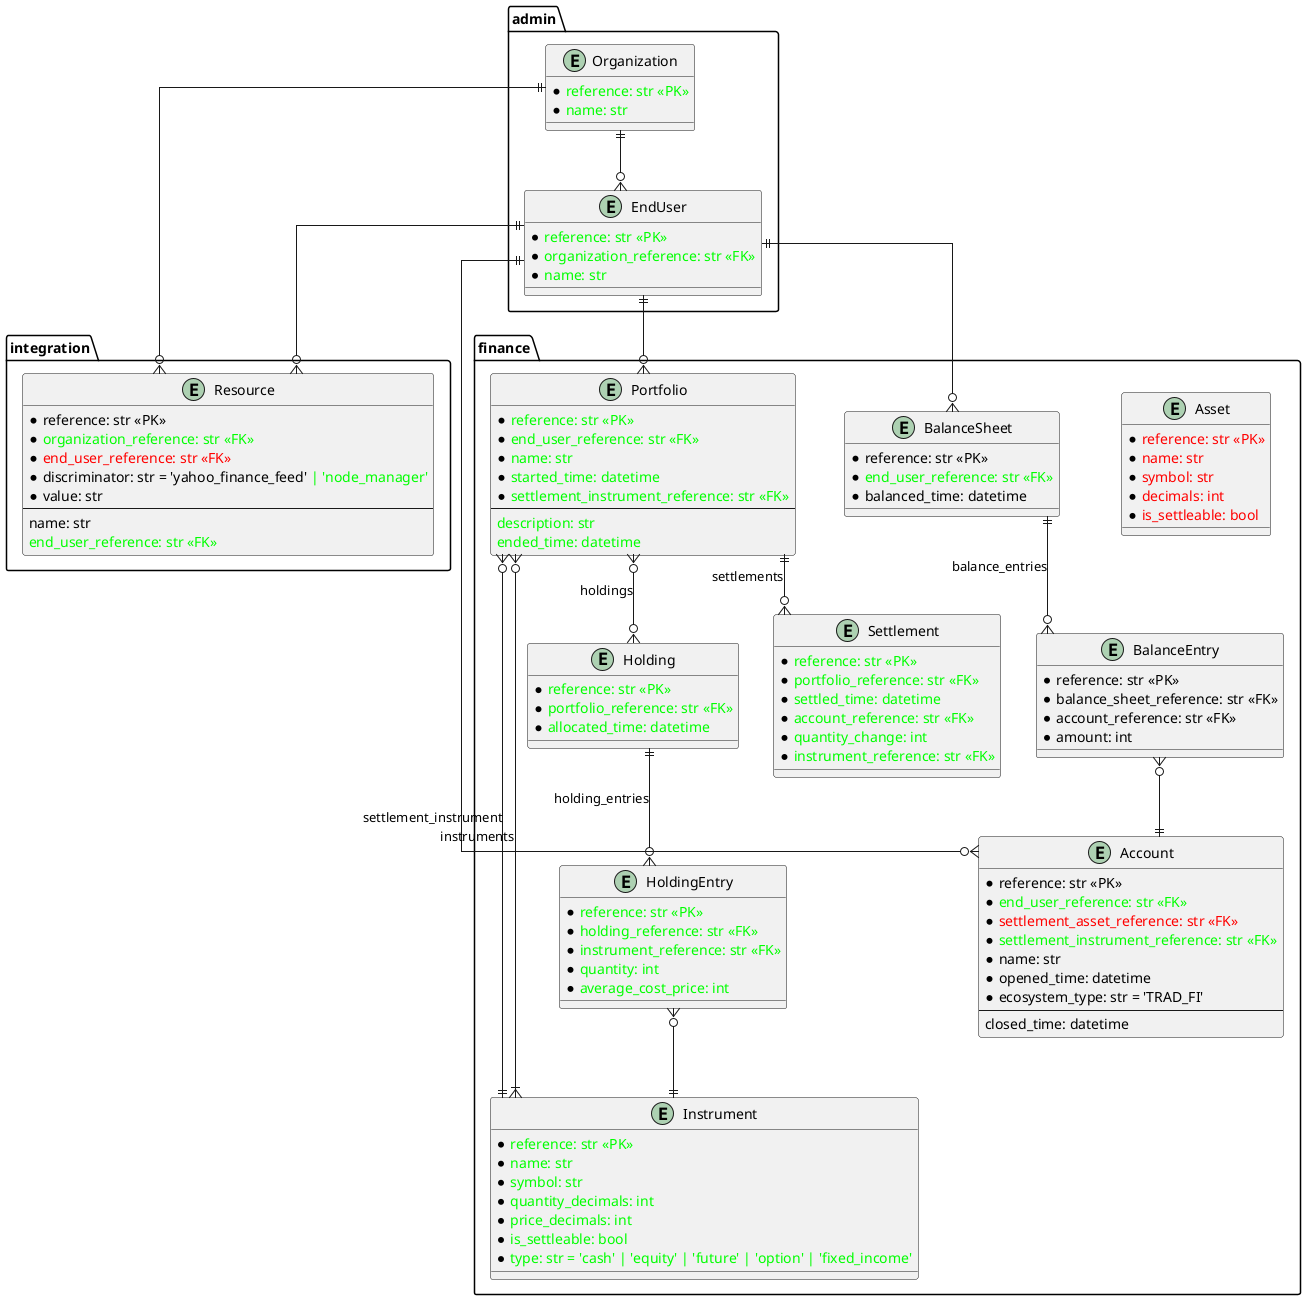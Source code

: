 @startuml

!function $add($a)
!return "<color:#00ff00>" + $a + "</color>"
!endfunction

!function $remove($a)
!return "<color:#ff0000>" + $a + "</color>"
!endfunction

skinparam backgroundColor transparent
skinparam linetype ortho

package admin {
  entity "Organization" {
    * $add("reference: str <<PK>>")
    * $add("name: str")
  }

  entity "EndUser" {
    * $add("reference: str <<PK>>")
    * $add("organization_reference: str <<FK>>")
    * $add("name: str")
  }
}

package integration {
  entity "Resource" {
    * reference: str <<PK>>
    * $add("organization_reference: str <<FK>>")
    * $remove("end_user_reference: str <<FK>>")
    * discriminator: str = 'yahoo_finance_feed' $add("| 'node_manager'")
    * value: str
    --
    name: str
    $add("end_user_reference: str <<FK>>")
  }
}

package finance {
  entity "Asset" {
    * $remove("reference: str <<PK>>")
    * $remove("name: str")
    * $remove("symbol: str")
    * $remove("decimals: int")
    * $remove("is_settleable: bool")
  }

  entity "Instrument" {
    * $add("reference: str <<PK>>")
    * $add("name: str")
    * $add("symbol: str")
    * $add("quantity_decimals: int")
    * $add("price_decimals: int")
    * $add("is_settleable: bool")
    * $add("type: str = 'cash' | 'equity' | 'future' | 'option' | 'fixed_income'")
  }

  entity "Account" {
    * reference: str <<PK>>
    * $add("end_user_reference: str <<FK>>")
    * $remove("settlement_asset_reference: str <<FK>>")
    * $add("settlement_instrument_reference: str <<FK>>")
    * name: str
    * opened_time: datetime
    * ecosystem_type: str = 'TRAD_FI'
    --
    closed_time: datetime
  }

  entity "BalanceSheet" {
    * reference: str <<PK>>
    * $add("end_user_reference: str <<FK>>")
    * balanced_time: datetime
  }

  entity "BalanceEntry" {
    * reference: str <<PK>>
    * balance_sheet_reference: str <<FK>>
    * account_reference: str <<FK>>
    * amount: int
  }

  entity "Portfolio" {
    * $add("reference: str <<PK>>")
    * $add("end_user_reference: str <<FK>>")
    * $add("name: str")
    * $add("started_time: datetime")
    * $add("settlement_instrument_reference: str <<FK>>")
    --
    $add("description: str")
    $add("ended_time: datetime")
  }

  entity "Holding" { 
    * $add("reference: str <<PK>>")
    * $add("portfolio_reference: str <<FK>>")
    * $add("allocated_time: datetime")
  }

  entity "HoldingEntry" {
    * $add("reference: str <<PK>>")
    * $add("holding_reference: str <<FK>>")
    * $add("instrument_reference: str <<FK>>")
    * $add("quantity: int")
    * $add("average_cost_price: int")
  }

  entity "Settlement" {
    * $add("reference: str <<PK>>")
    * $add("portfolio_reference: str <<FK>>")
    * $add("settled_time: datetime")
    * $add("account_reference: str <<FK>>")
    * $add("quantity_change: int")
    * $add("instrument_reference: str <<FK>>")
  }
}

'Zero or One  |o--
'Exactly One  ||--
'Zero or Many }o--
'One or Many  }|--

Organization ||--o{ EndUser
Organization ||--o{ Resource

EndUser      ||--o{ Resource
EndUser      ||--o{ Account
EndUser      ||--o{ BalanceSheet
EndUser      ||--o{ Portfolio

BalanceSheet ||--o{ BalanceEntry: balance_entries
BalanceEntry }o--|| Account

Portfolio    }o--|| Instrument: settlement_instrument
Portfolio    }o--|{ Instrument: instruments
Portfolio    }o--o{ Holding: holdings
Portfolio    ||--o{ Settlement: settlements

Holding ||--o{ HoldingEntry: holding_entries
HoldingEntry }o--|| Instrument

@enduml